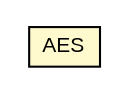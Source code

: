 #!/usr/local/bin/dot
#
# Class diagram 
# Generated by UMLGraph version R5_6-24-gf6e263 (http://www.umlgraph.org/)
#

digraph G {
	edge [fontname="arial",fontsize=10,labelfontname="arial",labelfontsize=10];
	node [fontname="arial",fontsize=10,shape=plaintext];
	nodesep=0.25;
	ranksep=0.5;
	// org.miloss.fgsms.common.AES
	c118 [label=<<table title="org.miloss.fgsms.common.AES" border="0" cellborder="1" cellspacing="0" cellpadding="2" port="p" bgcolor="lemonChiffon" href="./AES.html">
		<tr><td><table border="0" cellspacing="0" cellpadding="1">
<tr><td align="center" balign="center"> AES </td></tr>
		</table></td></tr>
		</table>>, URL="./AES.html", fontname="arial", fontcolor="black", fontsize=10.0];
}

